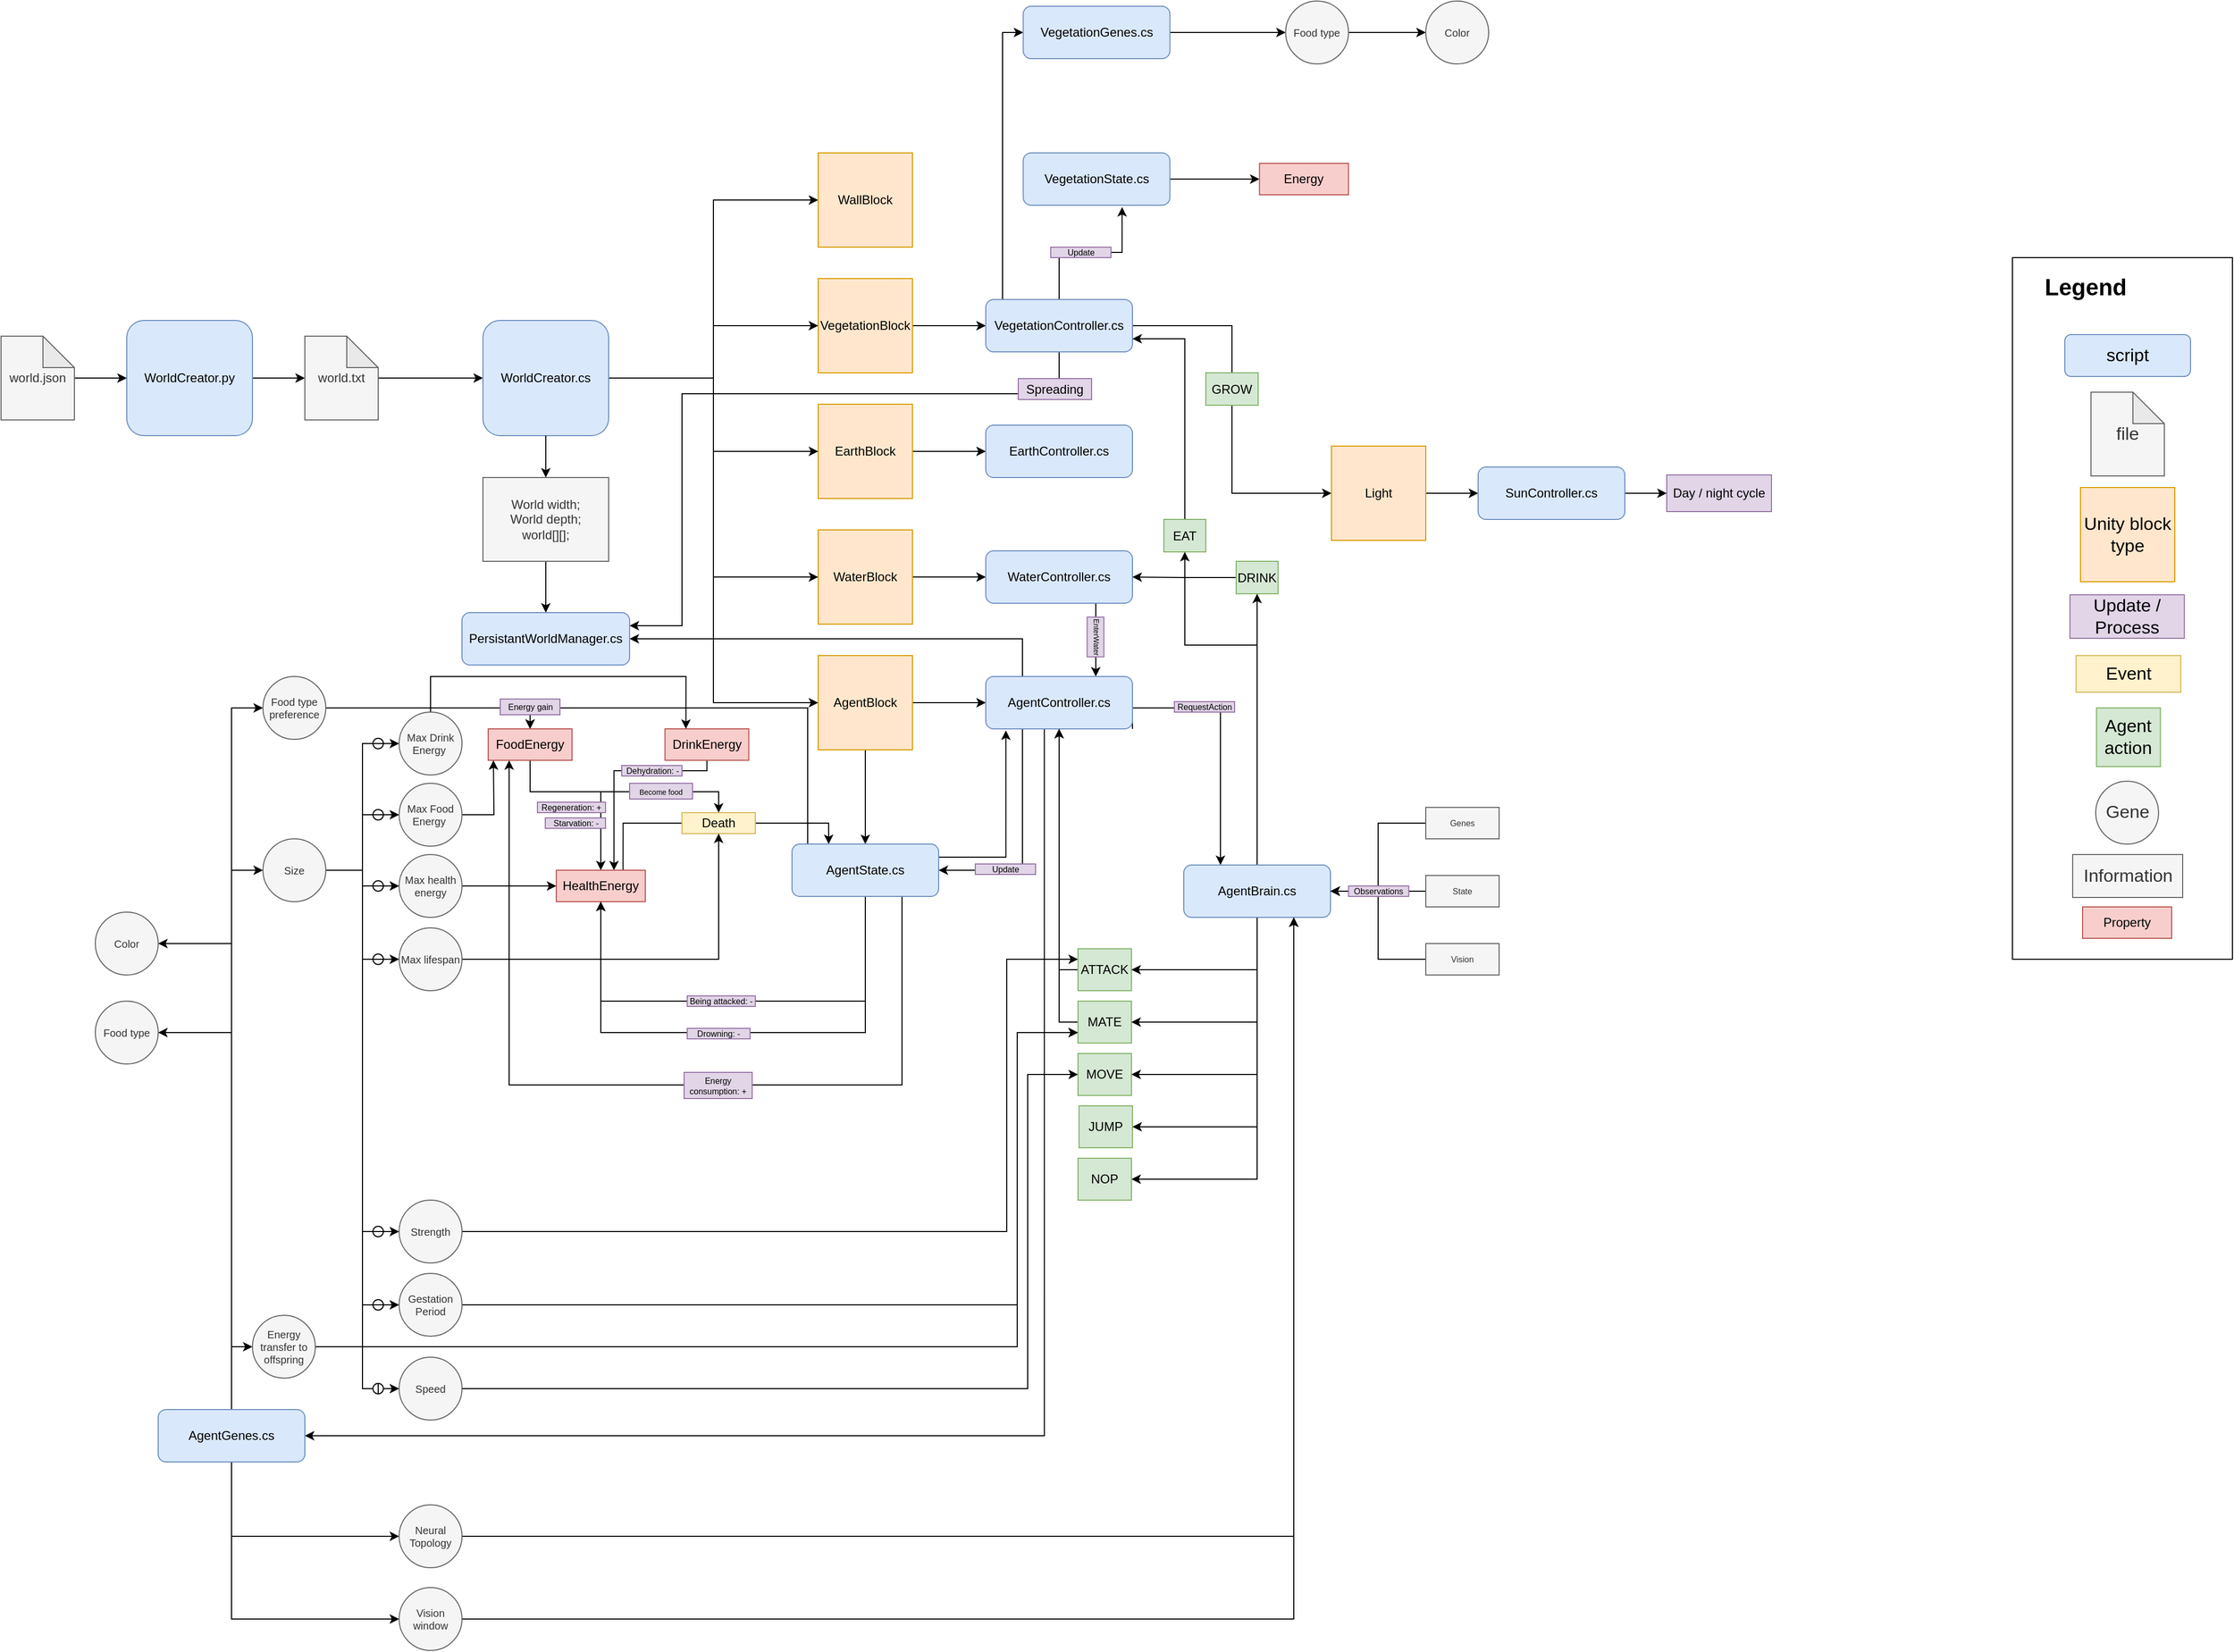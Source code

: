 <mxfile version="13.7.9" type="device"><diagram id="pPe985XOh3Jthb0s1UOF" name="Page-1"><mxGraphModel dx="646" dy="1661" grid="1" gridSize="10" guides="1" tooltips="1" connect="1" arrows="1" fold="1" page="1" pageScale="1" pageWidth="1169" pageHeight="827" math="0" shadow="0"><root><mxCell id="0"/><mxCell id="1" parent="0"/><mxCell id="5ynuOIVlwt-eyjZqzghh-231" style="edgeStyle=orthogonalEdgeStyle;rounded=0;orthogonalLoop=1;jettySize=auto;html=1;entryX=0.5;entryY=0;entryDx=0;entryDy=0;fontSize=5;" edge="1" parent="1" source="5ynuOIVlwt-eyjZqzghh-227" target="5ynuOIVlwt-eyjZqzghh-98"><mxGeometry relative="1" as="geometry"><Array as="points"><mxPoint x="545" y="560"/><mxPoint x="725" y="560"/></Array></mxGeometry></mxCell><mxCell id="5ynuOIVlwt-eyjZqzghh-230" style="edgeStyle=orthogonalEdgeStyle;rounded=0;orthogonalLoop=1;jettySize=auto;html=1;entryX=0.5;entryY=0;entryDx=0;entryDy=0;fontSize=5;" edge="1" parent="1" source="5ynuOIVlwt-eyjZqzghh-227" target="5ynuOIVlwt-eyjZqzghh-80"><mxGeometry relative="1" as="geometry"><Array as="points"><mxPoint x="545" y="560"/><mxPoint x="613" y="560"/></Array></mxGeometry></mxCell><mxCell id="5ynuOIVlwt-eyjZqzghh-221" style="edgeStyle=orthogonalEdgeStyle;rounded=0;orthogonalLoop=1;jettySize=auto;html=1;entryX=1;entryY=0.5;entryDx=0;entryDy=0;fontSize=5;" edge="1" parent="1" source="5ynuOIVlwt-eyjZqzghh-220" target="5ynuOIVlwt-eyjZqzghh-123"><mxGeometry relative="1" as="geometry"/></mxCell><mxCell id="5ynuOIVlwt-eyjZqzghh-30" style="edgeStyle=orthogonalEdgeStyle;rounded=0;orthogonalLoop=1;jettySize=auto;html=1;entryX=0;entryY=0.5;entryDx=0;entryDy=0;" edge="1" parent="1" source="5ynuOIVlwt-eyjZqzghh-1" target="5ynuOIVlwt-eyjZqzghh-13"><mxGeometry relative="1" as="geometry"/></mxCell><mxCell id="5ynuOIVlwt-eyjZqzghh-1" value="EarthBlock" style="rounded=0;whiteSpace=wrap;html=1;fillColor=#ffe6cc;strokeColor=#d79b00;" vertex="1" parent="1"><mxGeometry x="820" y="190" width="90" height="90" as="geometry"/></mxCell><mxCell id="5ynuOIVlwt-eyjZqzghh-31" style="edgeStyle=orthogonalEdgeStyle;rounded=0;orthogonalLoop=1;jettySize=auto;html=1;entryX=0;entryY=0.5;entryDx=0;entryDy=0;" edge="1" parent="1" source="5ynuOIVlwt-eyjZqzghh-2" target="5ynuOIVlwt-eyjZqzghh-14"><mxGeometry relative="1" as="geometry"/></mxCell><mxCell id="5ynuOIVlwt-eyjZqzghh-2" value="WaterBlock" style="rounded=0;whiteSpace=wrap;html=1;fillColor=#ffe6cc;strokeColor=#d79b00;" vertex="1" parent="1"><mxGeometry x="820" y="310" width="90" height="90" as="geometry"/></mxCell><mxCell id="5ynuOIVlwt-eyjZqzghh-29" style="edgeStyle=orthogonalEdgeStyle;rounded=0;orthogonalLoop=1;jettySize=auto;html=1;entryX=0;entryY=0.5;entryDx=0;entryDy=0;" edge="1" parent="1" source="5ynuOIVlwt-eyjZqzghh-3" target="5ynuOIVlwt-eyjZqzghh-12"><mxGeometry relative="1" as="geometry"/></mxCell><mxCell id="5ynuOIVlwt-eyjZqzghh-3" value="VegetationBlock" style="rounded=0;whiteSpace=wrap;html=1;fillColor=#ffe6cc;strokeColor=#d79b00;" vertex="1" parent="1"><mxGeometry x="820" y="70" width="90" height="90" as="geometry"/></mxCell><mxCell id="5ynuOIVlwt-eyjZqzghh-27" style="edgeStyle=orthogonalEdgeStyle;rounded=0;orthogonalLoop=1;jettySize=auto;html=1;entryX=0;entryY=0.5;entryDx=0;entryDy=0;entryPerimeter=0;" edge="1" parent="1" source="5ynuOIVlwt-eyjZqzghh-4" target="5ynuOIVlwt-eyjZqzghh-8"><mxGeometry relative="1" as="geometry"/></mxCell><mxCell id="5ynuOIVlwt-eyjZqzghh-4" value="WorldCreator.py" style="rounded=1;whiteSpace=wrap;html=1;fillColor=#dae8fc;strokeColor=#6c8ebf;" vertex="1" parent="1"><mxGeometry x="160" y="110" width="120" height="110" as="geometry"/></mxCell><mxCell id="5ynuOIVlwt-eyjZqzghh-26" style="edgeStyle=orthogonalEdgeStyle;rounded=0;orthogonalLoop=1;jettySize=auto;html=1;entryX=0;entryY=0.5;entryDx=0;entryDy=0;" edge="1" parent="1" source="5ynuOIVlwt-eyjZqzghh-7" target="5ynuOIVlwt-eyjZqzghh-4"><mxGeometry relative="1" as="geometry"/></mxCell><mxCell id="5ynuOIVlwt-eyjZqzghh-7" value="world.json" style="shape=note;whiteSpace=wrap;html=1;backgroundOutline=1;darkOpacity=0.05;fillColor=#f5f5f5;strokeColor=#666666;fontColor=#333333;" vertex="1" parent="1"><mxGeometry x="40" y="125" width="70" height="80" as="geometry"/></mxCell><mxCell id="5ynuOIVlwt-eyjZqzghh-28" style="edgeStyle=orthogonalEdgeStyle;rounded=0;orthogonalLoop=1;jettySize=auto;html=1;entryX=0;entryY=0.5;entryDx=0;entryDy=0;" edge="1" parent="1" source="5ynuOIVlwt-eyjZqzghh-8" target="5ynuOIVlwt-eyjZqzghh-9"><mxGeometry relative="1" as="geometry"/></mxCell><mxCell id="5ynuOIVlwt-eyjZqzghh-8" value="world.txt" style="shape=note;whiteSpace=wrap;html=1;backgroundOutline=1;darkOpacity=0.05;fillColor=#f5f5f5;strokeColor=#666666;fontColor=#333333;" vertex="1" parent="1"><mxGeometry x="330" y="125" width="70" height="80" as="geometry"/></mxCell><mxCell id="5ynuOIVlwt-eyjZqzghh-21" style="edgeStyle=orthogonalEdgeStyle;rounded=0;orthogonalLoop=1;jettySize=auto;html=1;entryX=0;entryY=0.5;entryDx=0;entryDy=0;" edge="1" parent="1" source="5ynuOIVlwt-eyjZqzghh-9" target="5ynuOIVlwt-eyjZqzghh-3"><mxGeometry relative="1" as="geometry"/></mxCell><mxCell id="5ynuOIVlwt-eyjZqzghh-22" style="edgeStyle=orthogonalEdgeStyle;rounded=0;orthogonalLoop=1;jettySize=auto;html=1;entryX=0;entryY=0.5;entryDx=0;entryDy=0;" edge="1" parent="1" source="5ynuOIVlwt-eyjZqzghh-9" target="5ynuOIVlwt-eyjZqzghh-1"><mxGeometry relative="1" as="geometry"/></mxCell><mxCell id="5ynuOIVlwt-eyjZqzghh-23" style="edgeStyle=orthogonalEdgeStyle;rounded=0;orthogonalLoop=1;jettySize=auto;html=1;entryX=0;entryY=0.5;entryDx=0;entryDy=0;" edge="1" parent="1" source="5ynuOIVlwt-eyjZqzghh-9" target="5ynuOIVlwt-eyjZqzghh-2"><mxGeometry relative="1" as="geometry"/></mxCell><mxCell id="5ynuOIVlwt-eyjZqzghh-24" style="edgeStyle=orthogonalEdgeStyle;rounded=0;orthogonalLoop=1;jettySize=auto;html=1;entryX=0;entryY=0.5;entryDx=0;entryDy=0;" edge="1" parent="1" source="5ynuOIVlwt-eyjZqzghh-9" target="5ynuOIVlwt-eyjZqzghh-11"><mxGeometry relative="1" as="geometry"/></mxCell><mxCell id="5ynuOIVlwt-eyjZqzghh-36" style="edgeStyle=orthogonalEdgeStyle;rounded=0;orthogonalLoop=1;jettySize=auto;html=1;exitX=0.5;exitY=1;exitDx=0;exitDy=0;entryX=0.5;entryY=0;entryDx=0;entryDy=0;" edge="1" parent="1" source="5ynuOIVlwt-eyjZqzghh-34" target="5ynuOIVlwt-eyjZqzghh-20"><mxGeometry relative="1" as="geometry"/></mxCell><mxCell id="5ynuOIVlwt-eyjZqzghh-76" style="edgeStyle=orthogonalEdgeStyle;rounded=0;orthogonalLoop=1;jettySize=auto;html=1;entryX=0;entryY=0.5;entryDx=0;entryDy=0;" edge="1" parent="1" source="5ynuOIVlwt-eyjZqzghh-9" target="5ynuOIVlwt-eyjZqzghh-75"><mxGeometry relative="1" as="geometry"/></mxCell><mxCell id="5ynuOIVlwt-eyjZqzghh-9" value="WorldCreator.cs" style="rounded=1;whiteSpace=wrap;html=1;fillColor=#dae8fc;strokeColor=#6c8ebf;" vertex="1" parent="1"><mxGeometry x="500" y="110" width="120" height="110" as="geometry"/></mxCell><mxCell id="5ynuOIVlwt-eyjZqzghh-32" style="edgeStyle=orthogonalEdgeStyle;rounded=0;orthogonalLoop=1;jettySize=auto;html=1;entryX=0;entryY=0.5;entryDx=0;entryDy=0;" edge="1" parent="1" source="5ynuOIVlwt-eyjZqzghh-11" target="5ynuOIVlwt-eyjZqzghh-15"><mxGeometry relative="1" as="geometry"/></mxCell><mxCell id="5ynuOIVlwt-eyjZqzghh-175" style="edgeStyle=orthogonalEdgeStyle;rounded=0;orthogonalLoop=1;jettySize=auto;html=1;entryX=0.5;entryY=0;entryDx=0;entryDy=0;fontSize=5;" edge="1" parent="1" source="5ynuOIVlwt-eyjZqzghh-11" target="5ynuOIVlwt-eyjZqzghh-174"><mxGeometry relative="1" as="geometry"/></mxCell><mxCell id="5ynuOIVlwt-eyjZqzghh-11" value="AgentBlock" style="rounded=0;whiteSpace=wrap;html=1;fillColor=#ffe6cc;strokeColor=#d79b00;" vertex="1" parent="1"><mxGeometry x="820" y="430" width="90" height="90" as="geometry"/></mxCell><mxCell id="5ynuOIVlwt-eyjZqzghh-38" style="edgeStyle=orthogonalEdgeStyle;rounded=0;orthogonalLoop=1;jettySize=auto;html=1;entryX=0;entryY=0.5;entryDx=0;entryDy=0;" edge="1" parent="1" source="5ynuOIVlwt-eyjZqzghh-12" target="5ynuOIVlwt-eyjZqzghh-17"><mxGeometry relative="1" as="geometry"/></mxCell><mxCell id="5ynuOIVlwt-eyjZqzghh-95" style="edgeStyle=orthogonalEdgeStyle;rounded=0;orthogonalLoop=1;jettySize=auto;html=1;entryX=1;entryY=0.25;entryDx=0;entryDy=0;" edge="1" parent="1" source="5ynuOIVlwt-eyjZqzghh-12" target="5ynuOIVlwt-eyjZqzghh-20"><mxGeometry relative="1" as="geometry"><Array as="points"><mxPoint x="1050" y="180"/><mxPoint x="690" y="180"/><mxPoint x="690" y="402"/></Array></mxGeometry></mxCell><mxCell id="5ynuOIVlwt-eyjZqzghh-201" style="edgeStyle=orthogonalEdgeStyle;rounded=0;orthogonalLoop=1;jettySize=auto;html=1;entryX=0.674;entryY=1.035;entryDx=0;entryDy=0;entryPerimeter=0;fontSize=5;" edge="1" parent="1" source="5ynuOIVlwt-eyjZqzghh-12" target="5ynuOIVlwt-eyjZqzghh-193"><mxGeometry relative="1" as="geometry"/></mxCell><mxCell id="5ynuOIVlwt-eyjZqzghh-337" style="edgeStyle=orthogonalEdgeStyle;rounded=0;orthogonalLoop=1;jettySize=auto;html=1;exitX=0.25;exitY=0;exitDx=0;exitDy=0;entryX=0;entryY=0.5;entryDx=0;entryDy=0;fontSize=17;" edge="1" parent="1" source="5ynuOIVlwt-eyjZqzghh-12" target="5ynuOIVlwt-eyjZqzghh-202"><mxGeometry relative="1" as="geometry"><Array as="points"><mxPoint x="996" y="90"/><mxPoint x="996" y="-165"/></Array></mxGeometry></mxCell><mxCell id="5ynuOIVlwt-eyjZqzghh-12" value="VegetationController.cs&lt;br&gt;" style="rounded=1;whiteSpace=wrap;html=1;fillColor=#dae8fc;strokeColor=#6c8ebf;" vertex="1" parent="1"><mxGeometry x="980" y="90" width="140" height="50" as="geometry"/></mxCell><mxCell id="5ynuOIVlwt-eyjZqzghh-13" value="EarthController.cs" style="rounded=1;whiteSpace=wrap;html=1;fillColor=#dae8fc;strokeColor=#6c8ebf;" vertex="1" parent="1"><mxGeometry x="980" y="210" width="140" height="50" as="geometry"/></mxCell><mxCell id="5ynuOIVlwt-eyjZqzghh-146" style="edgeStyle=orthogonalEdgeStyle;rounded=0;orthogonalLoop=1;jettySize=auto;html=1;exitX=0.75;exitY=1;exitDx=0;exitDy=0;entryX=0.75;entryY=0;entryDx=0;entryDy=0;fontSize=8;" edge="1" parent="1" source="5ynuOIVlwt-eyjZqzghh-14" target="5ynuOIVlwt-eyjZqzghh-15"><mxGeometry relative="1" as="geometry"/></mxCell><mxCell id="5ynuOIVlwt-eyjZqzghh-14" value="WaterController.cs" style="rounded=1;whiteSpace=wrap;html=1;fillColor=#dae8fc;strokeColor=#6c8ebf;" vertex="1" parent="1"><mxGeometry x="980" y="330" width="140" height="50" as="geometry"/></mxCell><mxCell id="5ynuOIVlwt-eyjZqzghh-94" style="edgeStyle=orthogonalEdgeStyle;rounded=0;orthogonalLoop=1;jettySize=auto;html=1;exitX=0.25;exitY=0;exitDx=0;exitDy=0;entryX=1;entryY=0.5;entryDx=0;entryDy=0;" edge="1" parent="1" source="5ynuOIVlwt-eyjZqzghh-15" target="5ynuOIVlwt-eyjZqzghh-20"><mxGeometry relative="1" as="geometry"/></mxCell><mxCell id="5ynuOIVlwt-eyjZqzghh-124" style="edgeStyle=orthogonalEdgeStyle;rounded=0;orthogonalLoop=1;jettySize=auto;html=1;exitX=1;exitY=1;exitDx=0;exitDy=0;entryX=0.25;entryY=0;entryDx=0;entryDy=0;fontSize=8;" edge="1" parent="1" source="5ynuOIVlwt-eyjZqzghh-15" target="5ynuOIVlwt-eyjZqzghh-123"><mxGeometry relative="1" as="geometry"><Array as="points"><mxPoint x="1204" y="480"/></Array></mxGeometry></mxCell><mxCell id="5ynuOIVlwt-eyjZqzghh-176" style="edgeStyle=orthogonalEdgeStyle;rounded=0;orthogonalLoop=1;jettySize=auto;html=1;exitX=0.25;exitY=1;exitDx=0;exitDy=0;entryX=1;entryY=0.5;entryDx=0;entryDy=0;fontSize=5;" edge="1" parent="1" source="5ynuOIVlwt-eyjZqzghh-15" target="5ynuOIVlwt-eyjZqzghh-174"><mxGeometry relative="1" as="geometry"/></mxCell><mxCell id="5ynuOIVlwt-eyjZqzghh-199" style="edgeStyle=orthogonalEdgeStyle;rounded=0;orthogonalLoop=1;jettySize=auto;html=1;exitX=0.399;exitY=0.996;exitDx=0;exitDy=0;entryX=1;entryY=0.5;entryDx=0;entryDy=0;fontSize=5;exitPerimeter=0;" edge="1" parent="1" source="5ynuOIVlwt-eyjZqzghh-15" target="5ynuOIVlwt-eyjZqzghh-198"><mxGeometry relative="1" as="geometry"/></mxCell><mxCell id="5ynuOIVlwt-eyjZqzghh-15" value="AgentController.cs" style="rounded=1;whiteSpace=wrap;html=1;fillColor=#dae8fc;strokeColor=#6c8ebf;" vertex="1" parent="1"><mxGeometry x="980" y="450" width="140" height="50" as="geometry"/></mxCell><mxCell id="5ynuOIVlwt-eyjZqzghh-33" style="edgeStyle=orthogonalEdgeStyle;rounded=0;orthogonalLoop=1;jettySize=auto;html=1;entryX=0;entryY=0.5;entryDx=0;entryDy=0;" edge="1" parent="1" source="5ynuOIVlwt-eyjZqzghh-17" target="5ynuOIVlwt-eyjZqzghh-18"><mxGeometry relative="1" as="geometry"/></mxCell><mxCell id="5ynuOIVlwt-eyjZqzghh-17" value="Light" style="rounded=0;whiteSpace=wrap;html=1;fillColor=#ffe6cc;strokeColor=#d79b00;" vertex="1" parent="1"><mxGeometry x="1310" y="230" width="90" height="90" as="geometry"/></mxCell><mxCell id="5ynuOIVlwt-eyjZqzghh-138" style="edgeStyle=orthogonalEdgeStyle;rounded=0;orthogonalLoop=1;jettySize=auto;html=1;entryX=0;entryY=0.5;entryDx=0;entryDy=0;fontSize=8;" edge="1" parent="1" source="5ynuOIVlwt-eyjZqzghh-18" target="5ynuOIVlwt-eyjZqzghh-137"><mxGeometry relative="1" as="geometry"/></mxCell><mxCell id="5ynuOIVlwt-eyjZqzghh-18" value="SunController.cs" style="rounded=1;whiteSpace=wrap;html=1;fillColor=#dae8fc;strokeColor=#6c8ebf;" vertex="1" parent="1"><mxGeometry x="1450" y="250" width="140" height="50" as="geometry"/></mxCell><mxCell id="5ynuOIVlwt-eyjZqzghh-20" value="PersistantWorldManager.cs" style="rounded=1;whiteSpace=wrap;html=1;fillColor=#dae8fc;strokeColor=#6c8ebf;" vertex="1" parent="1"><mxGeometry x="480" y="389" width="160" height="50" as="geometry"/></mxCell><mxCell id="5ynuOIVlwt-eyjZqzghh-34" value="World width;&lt;br&gt;World depth;&lt;br&gt;world[][];&lt;br&gt;" style="rounded=0;whiteSpace=wrap;html=1;fillColor=#f5f5f5;strokeColor=#666666;fontColor=#333333;" vertex="1" parent="1"><mxGeometry x="500" y="260" width="120" height="80" as="geometry"/></mxCell><mxCell id="5ynuOIVlwt-eyjZqzghh-37" style="edgeStyle=orthogonalEdgeStyle;rounded=0;orthogonalLoop=1;jettySize=auto;html=1;exitX=0.5;exitY=1;exitDx=0;exitDy=0;entryX=0.5;entryY=0;entryDx=0;entryDy=0;" edge="1" parent="1" source="5ynuOIVlwt-eyjZqzghh-9" target="5ynuOIVlwt-eyjZqzghh-34"><mxGeometry relative="1" as="geometry"><mxPoint x="560" y="220" as="sourcePoint"/><mxPoint x="560" y="389" as="targetPoint"/></mxGeometry></mxCell><mxCell id="5ynuOIVlwt-eyjZqzghh-54" style="edgeStyle=orthogonalEdgeStyle;rounded=0;orthogonalLoop=1;jettySize=auto;html=1;entryX=1;entryY=0.75;entryDx=0;entryDy=0;" edge="1" parent="1" source="5ynuOIVlwt-eyjZqzghh-45" target="5ynuOIVlwt-eyjZqzghh-12"><mxGeometry relative="1" as="geometry"><Array as="points"><mxPoint x="1170" y="128"/></Array></mxGeometry></mxCell><mxCell id="5ynuOIVlwt-eyjZqzghh-45" value="EAT" style="rounded=0;whiteSpace=wrap;html=1;fillColor=#d5e8d4;strokeColor=#82b366;" vertex="1" parent="1"><mxGeometry x="1150" y="300" width="40" height="31" as="geometry"/></mxCell><mxCell id="5ynuOIVlwt-eyjZqzghh-163" style="edgeStyle=orthogonalEdgeStyle;rounded=0;orthogonalLoop=1;jettySize=auto;html=1;entryX=1;entryY=0.5;entryDx=0;entryDy=0;fontSize=5;" edge="1" parent="1" source="5ynuOIVlwt-eyjZqzghh-48" target="5ynuOIVlwt-eyjZqzghh-14"><mxGeometry relative="1" as="geometry"/></mxCell><mxCell id="5ynuOIVlwt-eyjZqzghh-48" value="DRINK" style="rounded=0;whiteSpace=wrap;html=1;fillColor=#d5e8d4;strokeColor=#82b366;" vertex="1" parent="1"><mxGeometry x="1219" y="340" width="40" height="31" as="geometry"/></mxCell><mxCell id="5ynuOIVlwt-eyjZqzghh-171" style="edgeStyle=orthogonalEdgeStyle;rounded=0;orthogonalLoop=1;jettySize=auto;html=1;entryX=0.5;entryY=1;entryDx=0;entryDy=0;fontSize=5;" edge="1" parent="1" source="5ynuOIVlwt-eyjZqzghh-56" target="5ynuOIVlwt-eyjZqzghh-15"><mxGeometry relative="1" as="geometry"><Array as="points"><mxPoint x="1050" y="730"/></Array></mxGeometry></mxCell><mxCell id="5ynuOIVlwt-eyjZqzghh-56" value="ATTACK" style="rounded=0;whiteSpace=wrap;html=1;fillColor=#d5e8d4;strokeColor=#82b366;" vertex="1" parent="1"><mxGeometry x="1068" y="710" width="51" height="40" as="geometry"/></mxCell><mxCell id="5ynuOIVlwt-eyjZqzghh-60" value="GROW" style="rounded=0;whiteSpace=wrap;html=1;fillColor=#d5e8d4;strokeColor=#82b366;" vertex="1" parent="1"><mxGeometry x="1190" y="160" width="50" height="31" as="geometry"/></mxCell><mxCell id="5ynuOIVlwt-eyjZqzghh-172" style="edgeStyle=orthogonalEdgeStyle;rounded=0;orthogonalLoop=1;jettySize=auto;html=1;entryX=0.5;entryY=1;entryDx=0;entryDy=0;fontSize=5;" edge="1" parent="1" source="5ynuOIVlwt-eyjZqzghh-64" target="5ynuOIVlwt-eyjZqzghh-15"><mxGeometry relative="1" as="geometry"><Array as="points"><mxPoint x="1050" y="780"/></Array></mxGeometry></mxCell><mxCell id="5ynuOIVlwt-eyjZqzghh-64" value="MATE" style="rounded=0;whiteSpace=wrap;html=1;fillColor=#d5e8d4;strokeColor=#82b366;" vertex="1" parent="1"><mxGeometry x="1068" y="760" width="51" height="40" as="geometry"/></mxCell><mxCell id="5ynuOIVlwt-eyjZqzghh-71" value="MOVE" style="rounded=0;whiteSpace=wrap;html=1;fillColor=#d5e8d4;strokeColor=#82b366;" vertex="1" parent="1"><mxGeometry x="1068" y="810" width="51" height="40" as="geometry"/></mxCell><mxCell id="5ynuOIVlwt-eyjZqzghh-72" value="JUMP" style="rounded=0;whiteSpace=wrap;html=1;fillColor=#d5e8d4;strokeColor=#82b366;" vertex="1" parent="1"><mxGeometry x="1069" y="860" width="51" height="40" as="geometry"/></mxCell><mxCell id="5ynuOIVlwt-eyjZqzghh-75" value="WallBlock" style="rounded=0;whiteSpace=wrap;html=1;fillColor=#ffe6cc;strokeColor=#d79b00;" vertex="1" parent="1"><mxGeometry x="820" y="-50" width="90" height="90" as="geometry"/></mxCell><mxCell id="5ynuOIVlwt-eyjZqzghh-96" value="Spreading" style="rounded=0;whiteSpace=wrap;html=1;fillColor=#e1d5e7;strokeColor=#9673a6;" vertex="1" parent="1"><mxGeometry x="1011" y="165.5" width="70" height="20" as="geometry"/></mxCell><mxCell id="5ynuOIVlwt-eyjZqzghh-228" style="edgeStyle=orthogonalEdgeStyle;rounded=0;orthogonalLoop=1;jettySize=auto;html=1;entryX=0.648;entryY=0.002;entryDx=0;entryDy=0;entryPerimeter=0;fontSize=5;" edge="1" parent="1" source="5ynuOIVlwt-eyjZqzghh-109" target="5ynuOIVlwt-eyjZqzghh-80"><mxGeometry relative="1" as="geometry"><Array as="points"><mxPoint x="714" y="540"/><mxPoint x="625" y="540"/></Array></mxGeometry></mxCell><mxCell id="5ynuOIVlwt-eyjZqzghh-109" value="DrinkEnergy" style="rounded=0;whiteSpace=wrap;html=1;fillColor=#f8cecc;strokeColor=#b85450;" vertex="1" parent="1"><mxGeometry x="673.75" y="500" width="80" height="30" as="geometry"/></mxCell><mxCell id="5ynuOIVlwt-eyjZqzghh-111" value="Dehydration: -" style="rounded=0;whiteSpace=wrap;html=1;fillColor=#e1d5e7;strokeColor=#9673a6;fontSize=8;" vertex="1" parent="1"><mxGeometry x="632.5" y="535" width="57.5" height="10" as="geometry"/></mxCell><mxCell id="5ynuOIVlwt-eyjZqzghh-129" style="edgeStyle=orthogonalEdgeStyle;rounded=0;orthogonalLoop=1;jettySize=auto;html=1;entryX=1;entryY=0.5;entryDx=0;entryDy=0;fontSize=8;" edge="1" parent="1" source="5ynuOIVlwt-eyjZqzghh-123" target="5ynuOIVlwt-eyjZqzghh-72"><mxGeometry relative="1" as="geometry"><Array as="points"><mxPoint x="1239" y="880"/></Array></mxGeometry></mxCell><mxCell id="5ynuOIVlwt-eyjZqzghh-130" style="edgeStyle=orthogonalEdgeStyle;rounded=0;orthogonalLoop=1;jettySize=auto;html=1;entryX=0.5;entryY=1;entryDx=0;entryDy=0;fontSize=8;" edge="1" parent="1" source="5ynuOIVlwt-eyjZqzghh-123" target="5ynuOIVlwt-eyjZqzghh-45"><mxGeometry relative="1" as="geometry"><Array as="points"><mxPoint x="1239" y="420"/><mxPoint x="1170" y="420"/></Array></mxGeometry></mxCell><mxCell id="5ynuOIVlwt-eyjZqzghh-162" style="edgeStyle=orthogonalEdgeStyle;rounded=0;orthogonalLoop=1;jettySize=auto;html=1;entryX=0.5;entryY=1;entryDx=0;entryDy=0;fontSize=5;" edge="1" parent="1" source="5ynuOIVlwt-eyjZqzghh-123" target="5ynuOIVlwt-eyjZqzghh-48"><mxGeometry relative="1" as="geometry"/></mxCell><mxCell id="5ynuOIVlwt-eyjZqzghh-164" style="edgeStyle=orthogonalEdgeStyle;rounded=0;orthogonalLoop=1;jettySize=auto;html=1;entryX=1;entryY=0.5;entryDx=0;entryDy=0;fontSize=5;exitX=0.5;exitY=1;exitDx=0;exitDy=0;" edge="1" parent="1" source="5ynuOIVlwt-eyjZqzghh-123" target="5ynuOIVlwt-eyjZqzghh-56"><mxGeometry relative="1" as="geometry"><Array as="points"><mxPoint x="1239" y="730"/></Array></mxGeometry></mxCell><mxCell id="5ynuOIVlwt-eyjZqzghh-165" style="edgeStyle=orthogonalEdgeStyle;rounded=0;orthogonalLoop=1;jettySize=auto;html=1;entryX=1;entryY=0.5;entryDx=0;entryDy=0;fontSize=5;exitX=0.5;exitY=1;exitDx=0;exitDy=0;" edge="1" parent="1" source="5ynuOIVlwt-eyjZqzghh-123" target="5ynuOIVlwt-eyjZqzghh-64"><mxGeometry relative="1" as="geometry"/></mxCell><mxCell id="5ynuOIVlwt-eyjZqzghh-166" style="edgeStyle=orthogonalEdgeStyle;rounded=0;orthogonalLoop=1;jettySize=auto;html=1;entryX=1;entryY=0.5;entryDx=0;entryDy=0;fontSize=5;exitX=0.5;exitY=1;exitDx=0;exitDy=0;" edge="1" parent="1" source="5ynuOIVlwt-eyjZqzghh-123" target="5ynuOIVlwt-eyjZqzghh-71"><mxGeometry relative="1" as="geometry"/></mxCell><mxCell id="5ynuOIVlwt-eyjZqzghh-289" value="" style="edgeStyle=orthogonalEdgeStyle;rounded=0;orthogonalLoop=1;jettySize=auto;html=1;exitX=0.5;exitY=1;exitDx=0;exitDy=0;entryX=1;entryY=0.5;entryDx=0;entryDy=0;fontSize=5;" edge="1" parent="1" source="5ynuOIVlwt-eyjZqzghh-123" target="5ynuOIVlwt-eyjZqzghh-288"><mxGeometry relative="1" as="geometry"/></mxCell><mxCell id="5ynuOIVlwt-eyjZqzghh-123" value="AgentBrain.cs" style="rounded=1;whiteSpace=wrap;html=1;fillColor=#dae8fc;strokeColor=#6c8ebf;" vertex="1" parent="1"><mxGeometry x="1169" y="630" width="140" height="50" as="geometry"/></mxCell><mxCell id="5ynuOIVlwt-eyjZqzghh-132" value="RequestAction" style="rounded=0;whiteSpace=wrap;html=1;fillColor=#e1d5e7;strokeColor=#9673a6;fontSize=8;" vertex="1" parent="1"><mxGeometry x="1160" y="474" width="57.5" height="10" as="geometry"/></mxCell><mxCell id="5ynuOIVlwt-eyjZqzghh-137" value="&lt;font style=&quot;font-size: 12px&quot;&gt;Day / night cycle&lt;/font&gt;" style="rounded=0;whiteSpace=wrap;html=1;fillColor=#e1d5e7;strokeColor=#9673a6;fontSize=8;" vertex="1" parent="1"><mxGeometry x="1630" y="257.5" width="100" height="35" as="geometry"/></mxCell><mxCell id="5ynuOIVlwt-eyjZqzghh-147" value="&lt;font style=&quot;font-size: 7px&quot;&gt;EnterWater&lt;/font&gt;" style="rounded=0;whiteSpace=wrap;html=1;fillColor=#e1d5e7;strokeColor=#9673a6;fontSize=5;rotation=90;verticalAlign=middle;" vertex="1" parent="1"><mxGeometry x="1065.75" y="404.25" width="38" height="16" as="geometry"/></mxCell><mxCell id="5ynuOIVlwt-eyjZqzghh-113" value="Starvation: -" style="rounded=0;whiteSpace=wrap;html=1;fillColor=#e1d5e7;strokeColor=#9673a6;fontSize=8;" vertex="1" parent="1"><mxGeometry x="559.5" y="585" width="57.5" height="10" as="geometry"/></mxCell><mxCell id="5ynuOIVlwt-eyjZqzghh-181" style="edgeStyle=orthogonalEdgeStyle;rounded=0;orthogonalLoop=1;jettySize=auto;html=1;exitX=0.75;exitY=0;exitDx=0;exitDy=0;entryX=0.25;entryY=0;entryDx=0;entryDy=0;fontSize=5;" edge="1" parent="1" source="5ynuOIVlwt-eyjZqzghh-80" target="5ynuOIVlwt-eyjZqzghh-174"><mxGeometry relative="1" as="geometry"/></mxCell><mxCell id="5ynuOIVlwt-eyjZqzghh-80" value="HealthEnergy" style="rounded=0;whiteSpace=wrap;html=1;fillColor=#f8cecc;strokeColor=#b85450;" vertex="1" parent="1"><mxGeometry x="570" y="635" width="85" height="30" as="geometry"/></mxCell><mxCell id="5ynuOIVlwt-eyjZqzghh-182" style="edgeStyle=orthogonalEdgeStyle;rounded=0;orthogonalLoop=1;jettySize=auto;html=1;exitX=1;exitY=0.25;exitDx=0;exitDy=0;entryX=0.137;entryY=1.03;entryDx=0;entryDy=0;entryPerimeter=0;fontSize=5;" edge="1" parent="1" source="5ynuOIVlwt-eyjZqzghh-174" target="5ynuOIVlwt-eyjZqzghh-15"><mxGeometry relative="1" as="geometry"/></mxCell><mxCell id="5ynuOIVlwt-eyjZqzghh-234" style="edgeStyle=orthogonalEdgeStyle;rounded=0;orthogonalLoop=1;jettySize=auto;html=1;entryX=0.5;entryY=0;entryDx=0;entryDy=0;fontSize=5;" edge="1" parent="1" source="5ynuOIVlwt-eyjZqzghh-174" target="5ynuOIVlwt-eyjZqzghh-227"><mxGeometry relative="1" as="geometry"><Array as="points"><mxPoint x="810" y="480"/><mxPoint x="545" y="480"/></Array></mxGeometry></mxCell><mxCell id="5ynuOIVlwt-eyjZqzghh-270" style="edgeStyle=orthogonalEdgeStyle;rounded=0;orthogonalLoop=1;jettySize=auto;html=1;entryX=0.5;entryY=1;entryDx=0;entryDy=0;fontSize=5;" edge="1" parent="1" source="5ynuOIVlwt-eyjZqzghh-174" target="5ynuOIVlwt-eyjZqzghh-80"><mxGeometry relative="1" as="geometry"><Array as="points"><mxPoint x="865" y="760"/><mxPoint x="613" y="760"/></Array></mxGeometry></mxCell><mxCell id="5ynuOIVlwt-eyjZqzghh-274" style="edgeStyle=orthogonalEdgeStyle;rounded=0;orthogonalLoop=1;jettySize=auto;html=1;entryX=0.5;entryY=1;entryDx=0;entryDy=0;fontSize=5;" edge="1" parent="1" source="5ynuOIVlwt-eyjZqzghh-174" target="5ynuOIVlwt-eyjZqzghh-80"><mxGeometry relative="1" as="geometry"><Array as="points"><mxPoint x="865" y="790"/><mxPoint x="613" y="790"/></Array></mxGeometry></mxCell><mxCell id="5ynuOIVlwt-eyjZqzghh-279" style="edgeStyle=orthogonalEdgeStyle;rounded=0;orthogonalLoop=1;jettySize=auto;html=1;exitX=0.75;exitY=1;exitDx=0;exitDy=0;entryX=0.25;entryY=1;entryDx=0;entryDy=0;fontSize=5;" edge="1" parent="1" source="5ynuOIVlwt-eyjZqzghh-174" target="5ynuOIVlwt-eyjZqzghh-227"><mxGeometry relative="1" as="geometry"><Array as="points"><mxPoint x="900" y="840"/><mxPoint x="525" y="840"/></Array></mxGeometry></mxCell><mxCell id="5ynuOIVlwt-eyjZqzghh-174" value="AgentState.cs" style="rounded=1;whiteSpace=wrap;html=1;fillColor=#dae8fc;strokeColor=#6c8ebf;" vertex="1" parent="1"><mxGeometry x="795" y="610" width="140" height="50" as="geometry"/></mxCell><mxCell id="5ynuOIVlwt-eyjZqzghh-177" value="Update" style="rounded=0;whiteSpace=wrap;html=1;fillColor=#e1d5e7;strokeColor=#9673a6;fontSize=8;rotation=0;" vertex="1" parent="1"><mxGeometry x="970" y="629" width="57.5" height="10" as="geometry"/></mxCell><mxCell id="5ynuOIVlwt-eyjZqzghh-98" value="Death" style="rounded=0;whiteSpace=wrap;html=1;fillColor=#fff2cc;strokeColor=#d6b656;" vertex="1" parent="1"><mxGeometry x="690" y="580" width="70" height="20" as="geometry"/></mxCell><mxCell id="5ynuOIVlwt-eyjZqzghh-187" style="edgeStyle=orthogonalEdgeStyle;rounded=0;orthogonalLoop=1;jettySize=auto;html=1;entryX=1;entryY=0.5;entryDx=0;entryDy=0;fontSize=5;" edge="1" parent="1" source="5ynuOIVlwt-eyjZqzghh-184" target="5ynuOIVlwt-eyjZqzghh-123"><mxGeometry relative="1" as="geometry"/></mxCell><mxCell id="5ynuOIVlwt-eyjZqzghh-184" value="Vision" style="rounded=0;whiteSpace=wrap;html=1;fontSize=8;fillColor=#f5f5f5;strokeColor=#666666;fontColor=#333333;" vertex="1" parent="1"><mxGeometry x="1400" y="705" width="70" height="30" as="geometry"/></mxCell><mxCell id="5ynuOIVlwt-eyjZqzghh-186" style="edgeStyle=orthogonalEdgeStyle;rounded=0;orthogonalLoop=1;jettySize=auto;html=1;entryX=1;entryY=0.5;entryDx=0;entryDy=0;fontSize=5;" edge="1" parent="1" source="5ynuOIVlwt-eyjZqzghh-185" target="5ynuOIVlwt-eyjZqzghh-123"><mxGeometry relative="1" as="geometry"/></mxCell><mxCell id="5ynuOIVlwt-eyjZqzghh-185" value="State" style="rounded=0;whiteSpace=wrap;html=1;fillColor=#f5f5f5;strokeColor=#666666;fontSize=8;fontColor=#333333;" vertex="1" parent="1"><mxGeometry x="1400" y="640" width="70" height="30" as="geometry"/></mxCell><mxCell id="5ynuOIVlwt-eyjZqzghh-188" value="Observations" style="rounded=0;whiteSpace=wrap;html=1;fillColor=#e1d5e7;strokeColor=#9673a6;fontSize=8;rotation=0;" vertex="1" parent="1"><mxGeometry x="1326.25" y="650" width="57.5" height="10" as="geometry"/></mxCell><mxCell id="5ynuOIVlwt-eyjZqzghh-190" value="Regeneration: +" style="rounded=0;whiteSpace=wrap;html=1;fillColor=#e1d5e7;strokeColor=#9673a6;fontSize=8;" vertex="1" parent="1"><mxGeometry x="552" y="570" width="65" height="10" as="geometry"/></mxCell><mxCell id="5ynuOIVlwt-eyjZqzghh-197" style="edgeStyle=orthogonalEdgeStyle;rounded=0;orthogonalLoop=1;jettySize=auto;html=1;entryX=0;entryY=0.5;entryDx=0;entryDy=0;fontSize=5;" edge="1" parent="1" source="5ynuOIVlwt-eyjZqzghh-193" target="5ynuOIVlwt-eyjZqzghh-196"><mxGeometry relative="1" as="geometry"/></mxCell><mxCell id="5ynuOIVlwt-eyjZqzghh-193" value="VegetationState.cs" style="rounded=1;whiteSpace=wrap;html=1;fillColor=#dae8fc;strokeColor=#6c8ebf;" vertex="1" parent="1"><mxGeometry x="1015.75" y="-50" width="140" height="50" as="geometry"/></mxCell><mxCell id="5ynuOIVlwt-eyjZqzghh-195" value="Update" style="rounded=0;whiteSpace=wrap;html=1;fillColor=#e1d5e7;strokeColor=#9673a6;fontSize=8;rotation=0;" vertex="1" parent="1"><mxGeometry x="1042" y="40" width="57.5" height="10" as="geometry"/></mxCell><mxCell id="5ynuOIVlwt-eyjZqzghh-196" value="Energy" style="rounded=0;whiteSpace=wrap;html=1;fillColor=#f8cecc;strokeColor=#b85450;" vertex="1" parent="1"><mxGeometry x="1241.25" y="-40" width="85" height="30" as="geometry"/></mxCell><mxCell id="5ynuOIVlwt-eyjZqzghh-215" style="edgeStyle=orthogonalEdgeStyle;rounded=0;orthogonalLoop=1;jettySize=auto;html=1;entryX=0;entryY=0.5;entryDx=0;entryDy=0;fontSize=5;" edge="1" parent="1" source="5ynuOIVlwt-eyjZqzghh-198" target="5ynuOIVlwt-eyjZqzghh-206"><mxGeometry relative="1" as="geometry"/></mxCell><mxCell id="5ynuOIVlwt-eyjZqzghh-216" style="edgeStyle=orthogonalEdgeStyle;rounded=0;orthogonalLoop=1;jettySize=auto;html=1;entryX=0;entryY=0.5;entryDx=0;entryDy=0;fontSize=5;" edge="1" parent="1" source="5ynuOIVlwt-eyjZqzghh-198" target="5ynuOIVlwt-eyjZqzghh-210"><mxGeometry relative="1" as="geometry"/></mxCell><mxCell id="5ynuOIVlwt-eyjZqzghh-217" style="edgeStyle=orthogonalEdgeStyle;rounded=0;orthogonalLoop=1;jettySize=auto;html=1;entryX=1;entryY=0.5;entryDx=0;entryDy=0;fontSize=5;" edge="1" parent="1" source="5ynuOIVlwt-eyjZqzghh-198" target="5ynuOIVlwt-eyjZqzghh-205"><mxGeometry relative="1" as="geometry"/></mxCell><mxCell id="5ynuOIVlwt-eyjZqzghh-250" style="edgeStyle=orthogonalEdgeStyle;rounded=0;orthogonalLoop=1;jettySize=auto;html=1;entryX=1;entryY=0.5;entryDx=0;entryDy=0;fontSize=5;" edge="1" parent="1" source="5ynuOIVlwt-eyjZqzghh-198" target="5ynuOIVlwt-eyjZqzghh-246"><mxGeometry relative="1" as="geometry"/></mxCell><mxCell id="5ynuOIVlwt-eyjZqzghh-264" style="edgeStyle=orthogonalEdgeStyle;rounded=0;orthogonalLoop=1;jettySize=auto;html=1;entryX=0;entryY=0.5;entryDx=0;entryDy=0;fontSize=5;exitX=0.5;exitY=1;exitDx=0;exitDy=0;" edge="1" parent="1" source="5ynuOIVlwt-eyjZqzghh-198" target="5ynuOIVlwt-eyjZqzghh-262"><mxGeometry relative="1" as="geometry"/></mxCell><mxCell id="5ynuOIVlwt-eyjZqzghh-265" style="edgeStyle=orthogonalEdgeStyle;rounded=0;orthogonalLoop=1;jettySize=auto;html=1;entryX=0;entryY=0.5;entryDx=0;entryDy=0;fontSize=5;exitX=0.5;exitY=1;exitDx=0;exitDy=0;" edge="1" parent="1" source="5ynuOIVlwt-eyjZqzghh-198" target="5ynuOIVlwt-eyjZqzghh-263"><mxGeometry relative="1" as="geometry"/></mxCell><mxCell id="5ynuOIVlwt-eyjZqzghh-286" style="edgeStyle=orthogonalEdgeStyle;rounded=0;orthogonalLoop=1;jettySize=auto;html=1;entryX=0;entryY=0.5;entryDx=0;entryDy=0;fontSize=5;" edge="1" parent="1" source="5ynuOIVlwt-eyjZqzghh-198" target="5ynuOIVlwt-eyjZqzghh-285"><mxGeometry relative="1" as="geometry"/></mxCell><mxCell id="5ynuOIVlwt-eyjZqzghh-198" value="AgentGenes.cs" style="rounded=1;whiteSpace=wrap;html=1;fillColor=#dae8fc;strokeColor=#6c8ebf;" vertex="1" parent="1"><mxGeometry x="190" y="1150" width="140" height="50" as="geometry"/></mxCell><mxCell id="5ynuOIVlwt-eyjZqzghh-225" style="edgeStyle=orthogonalEdgeStyle;rounded=0;orthogonalLoop=1;jettySize=auto;html=1;entryX=0;entryY=0.5;entryDx=0;entryDy=0;fontSize=5;" edge="1" parent="1" source="5ynuOIVlwt-eyjZqzghh-202" target="5ynuOIVlwt-eyjZqzghh-222"><mxGeometry relative="1" as="geometry"/></mxCell><mxCell id="5ynuOIVlwt-eyjZqzghh-202" value="VegetationGenes.cs" style="rounded=1;whiteSpace=wrap;html=1;fillColor=#dae8fc;strokeColor=#6c8ebf;" vertex="1" parent="1"><mxGeometry x="1015.75" y="-190" width="140" height="50" as="geometry"/></mxCell><mxCell id="5ynuOIVlwt-eyjZqzghh-205" value="&lt;font size=&quot;1&quot;&gt;Color&lt;/font&gt;" style="ellipse;whiteSpace=wrap;html=1;aspect=fixed;fontSize=5;fillColor=#f5f5f5;strokeColor=#666666;fontColor=#333333;" vertex="1" parent="1"><mxGeometry x="130" y="675" width="60" height="60" as="geometry"/></mxCell><mxCell id="5ynuOIVlwt-eyjZqzghh-240" style="edgeStyle=orthogonalEdgeStyle;rounded=0;orthogonalLoop=1;jettySize=auto;html=1;entryX=0;entryY=0.5;entryDx=0;entryDy=0;fontSize=5;" edge="1" parent="1" source="5ynuOIVlwt-eyjZqzghh-206" target="5ynuOIVlwt-eyjZqzghh-239"><mxGeometry relative="1" as="geometry"/></mxCell><mxCell id="5ynuOIVlwt-eyjZqzghh-248" style="edgeStyle=orthogonalEdgeStyle;rounded=0;orthogonalLoop=1;jettySize=auto;html=1;entryX=0;entryY=0.5;entryDx=0;entryDy=0;fontSize=5;" edge="1" parent="1" source="5ynuOIVlwt-eyjZqzghh-206" target="5ynuOIVlwt-eyjZqzghh-247"><mxGeometry relative="1" as="geometry"/></mxCell><mxCell id="5ynuOIVlwt-eyjZqzghh-249" style="edgeStyle=orthogonalEdgeStyle;rounded=0;orthogonalLoop=1;jettySize=auto;html=1;entryX=0;entryY=0.5;entryDx=0;entryDy=0;fontSize=5;" edge="1" parent="1" source="5ynuOIVlwt-eyjZqzghh-206" target="5ynuOIVlwt-eyjZqzghh-245"><mxGeometry relative="1" as="geometry"/></mxCell><mxCell id="5ynuOIVlwt-eyjZqzghh-254" style="edgeStyle=orthogonalEdgeStyle;rounded=0;orthogonalLoop=1;jettySize=auto;html=1;entryX=0;entryY=0.5;entryDx=0;entryDy=0;fontSize=5;" edge="1" parent="1" source="5ynuOIVlwt-eyjZqzghh-206" target="5ynuOIVlwt-eyjZqzghh-253"><mxGeometry relative="1" as="geometry"/></mxCell><mxCell id="5ynuOIVlwt-eyjZqzghh-283" style="edgeStyle=orthogonalEdgeStyle;rounded=0;orthogonalLoop=1;jettySize=auto;html=1;entryX=0;entryY=0.5;entryDx=0;entryDy=0;fontSize=5;" edge="1" parent="1" source="5ynuOIVlwt-eyjZqzghh-206" target="5ynuOIVlwt-eyjZqzghh-282"><mxGeometry relative="1" as="geometry"/></mxCell><mxCell id="5ynuOIVlwt-eyjZqzghh-333" style="edgeStyle=orthogonalEdgeStyle;rounded=0;orthogonalLoop=1;jettySize=auto;html=1;entryX=0;entryY=0.5;entryDx=0;entryDy=0;fontSize=17;" edge="1" parent="1" source="5ynuOIVlwt-eyjZqzghh-206" target="5ynuOIVlwt-eyjZqzghh-242"><mxGeometry relative="1" as="geometry"/></mxCell><mxCell id="5ynuOIVlwt-eyjZqzghh-334" style="edgeStyle=orthogonalEdgeStyle;rounded=0;orthogonalLoop=1;jettySize=auto;html=1;entryX=0;entryY=0.5;entryDx=0;entryDy=0;fontSize=17;" edge="1" parent="1" source="5ynuOIVlwt-eyjZqzghh-206" target="5ynuOIVlwt-eyjZqzghh-327"><mxGeometry relative="1" as="geometry"/></mxCell><mxCell id="5ynuOIVlwt-eyjZqzghh-206" value="&lt;font size=&quot;1&quot;&gt;Size&lt;/font&gt;" style="ellipse;whiteSpace=wrap;html=1;aspect=fixed;fontSize=5;fillColor=#f5f5f5;strokeColor=#666666;fontColor=#333333;" vertex="1" parent="1"><mxGeometry x="290" y="605" width="60" height="60" as="geometry"/></mxCell><mxCell id="5ynuOIVlwt-eyjZqzghh-236" style="edgeStyle=orthogonalEdgeStyle;rounded=0;orthogonalLoop=1;jettySize=auto;html=1;entryX=0.5;entryY=0;entryDx=0;entryDy=0;fontSize=5;" edge="1" parent="1" source="5ynuOIVlwt-eyjZqzghh-210" target="5ynuOIVlwt-eyjZqzghh-227"><mxGeometry relative="1" as="geometry"/></mxCell><mxCell id="5ynuOIVlwt-eyjZqzghh-210" value="&lt;font size=&quot;1&quot;&gt;Food type preference&lt;/font&gt;" style="ellipse;whiteSpace=wrap;html=1;aspect=fixed;fontSize=5;fillColor=#f5f5f5;strokeColor=#666666;fontColor=#333333;" vertex="1" parent="1"><mxGeometry x="290" y="450" width="60" height="60" as="geometry"/></mxCell><mxCell id="5ynuOIVlwt-eyjZqzghh-219" value="Energy gain" style="rounded=0;whiteSpace=wrap;html=1;fillColor=#e1d5e7;strokeColor=#9673a6;fontSize=8;" vertex="1" parent="1"><mxGeometry x="516.5" y="471.5" width="57" height="15" as="geometry"/></mxCell><mxCell id="5ynuOIVlwt-eyjZqzghh-220" value="Genes" style="rounded=0;whiteSpace=wrap;html=1;fillColor=#f5f5f5;strokeColor=#666666;fontSize=8;fontColor=#333333;" vertex="1" parent="1"><mxGeometry x="1400" y="575" width="70" height="30" as="geometry"/></mxCell><mxCell id="5ynuOIVlwt-eyjZqzghh-226" style="edgeStyle=orthogonalEdgeStyle;rounded=0;orthogonalLoop=1;jettySize=auto;html=1;entryX=0;entryY=0.5;entryDx=0;entryDy=0;fontSize=5;" edge="1" parent="1" source="5ynuOIVlwt-eyjZqzghh-222" target="5ynuOIVlwt-eyjZqzghh-223"><mxGeometry relative="1" as="geometry"/></mxCell><mxCell id="5ynuOIVlwt-eyjZqzghh-222" value="&lt;font size=&quot;1&quot;&gt;Food type&lt;/font&gt;" style="ellipse;whiteSpace=wrap;html=1;aspect=fixed;fontSize=5;fillColor=#f5f5f5;strokeColor=#666666;fontColor=#333333;" vertex="1" parent="1"><mxGeometry x="1266.25" y="-195" width="60" height="60" as="geometry"/></mxCell><mxCell id="5ynuOIVlwt-eyjZqzghh-223" value="&lt;font size=&quot;1&quot;&gt;Color&lt;/font&gt;" style="ellipse;whiteSpace=wrap;html=1;aspect=fixed;fontSize=5;fillColor=#f5f5f5;strokeColor=#666666;fontColor=#333333;" vertex="1" parent="1"><mxGeometry x="1400" y="-195" width="60" height="60" as="geometry"/></mxCell><mxCell id="5ynuOIVlwt-eyjZqzghh-227" value="FoodEnergy" style="rounded=0;whiteSpace=wrap;html=1;fillColor=#f8cecc;strokeColor=#b85450;" vertex="1" parent="1"><mxGeometry x="505" y="500" width="80" height="30" as="geometry"/></mxCell><mxCell id="5ynuOIVlwt-eyjZqzghh-232" value="&lt;font style=&quot;font-size: 7px&quot;&gt;Become food&lt;/font&gt;" style="rounded=0;whiteSpace=wrap;html=1;fillColor=#e1d5e7;strokeColor=#9673a6;fontSize=8;" vertex="1" parent="1"><mxGeometry x="640" y="552" width="60" height="15" as="geometry"/></mxCell><mxCell id="5ynuOIVlwt-eyjZqzghh-241" style="edgeStyle=orthogonalEdgeStyle;rounded=0;orthogonalLoop=1;jettySize=auto;html=1;entryX=0;entryY=0.5;entryDx=0;entryDy=0;fontSize=5;" edge="1" parent="1" source="5ynuOIVlwt-eyjZqzghh-239" target="5ynuOIVlwt-eyjZqzghh-80"><mxGeometry relative="1" as="geometry"/></mxCell><mxCell id="5ynuOIVlwt-eyjZqzghh-239" value="&lt;font size=&quot;1&quot;&gt;Max health energy&lt;/font&gt;" style="ellipse;whiteSpace=wrap;html=1;aspect=fixed;fontSize=5;fillColor=#f5f5f5;strokeColor=#666666;fontColor=#333333;" vertex="1" parent="1"><mxGeometry x="420" y="620" width="60" height="60" as="geometry"/></mxCell><mxCell id="5ynuOIVlwt-eyjZqzghh-332" style="edgeStyle=orthogonalEdgeStyle;rounded=0;orthogonalLoop=1;jettySize=auto;html=1;fontSize=17;" edge="1" parent="1" source="5ynuOIVlwt-eyjZqzghh-242"><mxGeometry relative="1" as="geometry"><mxPoint x="510" y="530.0" as="targetPoint"/></mxGeometry></mxCell><mxCell id="5ynuOIVlwt-eyjZqzghh-242" value="&lt;font size=&quot;1&quot;&gt;Max Food Energy&amp;nbsp;&lt;/font&gt;" style="ellipse;whiteSpace=wrap;html=1;aspect=fixed;fontSize=5;fillColor=#f5f5f5;strokeColor=#666666;fontColor=#333333;" vertex="1" parent="1"><mxGeometry x="420" y="552" width="60" height="60" as="geometry"/></mxCell><mxCell id="5ynuOIVlwt-eyjZqzghh-252" style="edgeStyle=orthogonalEdgeStyle;rounded=0;orthogonalLoop=1;jettySize=auto;html=1;entryX=0;entryY=0.25;entryDx=0;entryDy=0;fontSize=5;" edge="1" parent="1" source="5ynuOIVlwt-eyjZqzghh-245" target="5ynuOIVlwt-eyjZqzghh-56"><mxGeometry relative="1" as="geometry"><Array as="points"><mxPoint x="1000" y="980"/><mxPoint x="1000" y="720"/></Array></mxGeometry></mxCell><mxCell id="5ynuOIVlwt-eyjZqzghh-245" value="&lt;font size=&quot;1&quot;&gt;Strength&lt;/font&gt;" style="ellipse;whiteSpace=wrap;html=1;aspect=fixed;fontSize=5;fillColor=#f5f5f5;strokeColor=#666666;fontColor=#333333;" vertex="1" parent="1"><mxGeometry x="420" y="950" width="60" height="60" as="geometry"/></mxCell><mxCell id="5ynuOIVlwt-eyjZqzghh-246" value="&lt;font size=&quot;1&quot;&gt;Food type&lt;/font&gt;" style="ellipse;whiteSpace=wrap;html=1;aspect=fixed;fontSize=5;fillColor=#f5f5f5;strokeColor=#666666;fontColor=#333333;" vertex="1" parent="1"><mxGeometry x="130" y="760" width="60" height="60" as="geometry"/></mxCell><mxCell id="5ynuOIVlwt-eyjZqzghh-251" style="edgeStyle=orthogonalEdgeStyle;rounded=0;orthogonalLoop=1;jettySize=auto;html=1;entryX=0.5;entryY=1;entryDx=0;entryDy=0;fontSize=5;" edge="1" parent="1" source="5ynuOIVlwt-eyjZqzghh-247" target="5ynuOIVlwt-eyjZqzghh-98"><mxGeometry relative="1" as="geometry"/></mxCell><mxCell id="5ynuOIVlwt-eyjZqzghh-247" value="&lt;font size=&quot;1&quot;&gt;Max lifespan&lt;/font&gt;" style="ellipse;whiteSpace=wrap;html=1;aspect=fixed;fontSize=5;fillColor=#f5f5f5;strokeColor=#666666;fontColor=#333333;" vertex="1" parent="1"><mxGeometry x="420" y="690" width="60" height="60" as="geometry"/></mxCell><mxCell id="5ynuOIVlwt-eyjZqzghh-255" style="edgeStyle=orthogonalEdgeStyle;rounded=0;orthogonalLoop=1;jettySize=auto;html=1;entryX=0;entryY=0.5;entryDx=0;entryDy=0;fontSize=5;" edge="1" parent="1" source="5ynuOIVlwt-eyjZqzghh-253" target="5ynuOIVlwt-eyjZqzghh-71"><mxGeometry relative="1" as="geometry"><Array as="points"><mxPoint x="1020" y="1130"/><mxPoint x="1020" y="830"/></Array></mxGeometry></mxCell><mxCell id="5ynuOIVlwt-eyjZqzghh-253" value="&lt;font size=&quot;1&quot;&gt;Speed&lt;/font&gt;" style="ellipse;whiteSpace=wrap;html=1;aspect=fixed;fontSize=5;fillColor=#f5f5f5;strokeColor=#666666;fontColor=#333333;" vertex="1" parent="1"><mxGeometry x="420" y="1100" width="60" height="60" as="geometry"/></mxCell><mxCell id="5ynuOIVlwt-eyjZqzghh-267" style="edgeStyle=orthogonalEdgeStyle;rounded=0;orthogonalLoop=1;jettySize=auto;html=1;entryX=0.75;entryY=1;entryDx=0;entryDy=0;fontSize=5;" edge="1" parent="1" source="5ynuOIVlwt-eyjZqzghh-262" target="5ynuOIVlwt-eyjZqzghh-123"><mxGeometry relative="1" as="geometry"/></mxCell><mxCell id="5ynuOIVlwt-eyjZqzghh-262" value="&lt;font size=&quot;1&quot;&gt;Neural Topology&lt;/font&gt;" style="ellipse;whiteSpace=wrap;html=1;aspect=fixed;fontSize=5;fillColor=#f5f5f5;strokeColor=#666666;fontColor=#333333;" vertex="1" parent="1"><mxGeometry x="420" y="1241" width="60" height="60" as="geometry"/></mxCell><mxCell id="5ynuOIVlwt-eyjZqzghh-268" style="edgeStyle=orthogonalEdgeStyle;rounded=0;orthogonalLoop=1;jettySize=auto;html=1;entryX=0.75;entryY=1;entryDx=0;entryDy=0;fontSize=5;" edge="1" parent="1" source="5ynuOIVlwt-eyjZqzghh-263" target="5ynuOIVlwt-eyjZqzghh-123"><mxGeometry relative="1" as="geometry"/></mxCell><mxCell id="5ynuOIVlwt-eyjZqzghh-263" value="&lt;font size=&quot;1&quot;&gt;Vision window&lt;/font&gt;" style="ellipse;whiteSpace=wrap;html=1;aspect=fixed;fontSize=5;fillColor=#f5f5f5;strokeColor=#666666;fontColor=#333333;" vertex="1" parent="1"><mxGeometry x="420" y="1320" width="60" height="60" as="geometry"/></mxCell><mxCell id="5ynuOIVlwt-eyjZqzghh-272" value="Being attacked: -" style="rounded=0;whiteSpace=wrap;html=1;fillColor=#e1d5e7;strokeColor=#9673a6;fontSize=8;" vertex="1" parent="1"><mxGeometry x="695" y="755" width="65" height="10" as="geometry"/></mxCell><mxCell id="5ynuOIVlwt-eyjZqzghh-273" value="Drowning: -" style="rounded=0;whiteSpace=wrap;html=1;fillColor=#e1d5e7;strokeColor=#9673a6;fontSize=8;" vertex="1" parent="1"><mxGeometry x="695" y="786" width="60" height="10" as="geometry"/></mxCell><mxCell id="5ynuOIVlwt-eyjZqzghh-280" value="Energy consumption: +" style="rounded=0;whiteSpace=wrap;html=1;fillColor=#e1d5e7;strokeColor=#9673a6;fontSize=8;" vertex="1" parent="1"><mxGeometry x="692" y="828" width="65" height="25" as="geometry"/></mxCell><mxCell id="5ynuOIVlwt-eyjZqzghh-284" style="edgeStyle=orthogonalEdgeStyle;rounded=0;orthogonalLoop=1;jettySize=auto;html=1;entryX=0;entryY=0.75;entryDx=0;entryDy=0;fontSize=5;" edge="1" parent="1" source="5ynuOIVlwt-eyjZqzghh-282" target="5ynuOIVlwt-eyjZqzghh-64"><mxGeometry relative="1" as="geometry"><Array as="points"><mxPoint x="1010" y="1050"/><mxPoint x="1010" y="790"/></Array></mxGeometry></mxCell><mxCell id="5ynuOIVlwt-eyjZqzghh-282" value="&lt;font size=&quot;1&quot;&gt;Gestation Period&lt;/font&gt;" style="ellipse;whiteSpace=wrap;html=1;aspect=fixed;fontSize=5;fillColor=#f5f5f5;strokeColor=#666666;fontColor=#333333;" vertex="1" parent="1"><mxGeometry x="420" y="1020" width="60" height="60" as="geometry"/></mxCell><mxCell id="5ynuOIVlwt-eyjZqzghh-287" style="edgeStyle=orthogonalEdgeStyle;rounded=0;orthogonalLoop=1;jettySize=auto;html=1;entryX=0;entryY=0.75;entryDx=0;entryDy=0;fontSize=5;" edge="1" parent="1" source="5ynuOIVlwt-eyjZqzghh-285" target="5ynuOIVlwt-eyjZqzghh-64"><mxGeometry relative="1" as="geometry"><Array as="points"><mxPoint x="1010" y="1090"/><mxPoint x="1010" y="790"/></Array></mxGeometry></mxCell><mxCell id="5ynuOIVlwt-eyjZqzghh-285" value="&lt;font size=&quot;1&quot;&gt;Energy transfer to offspring&lt;/font&gt;" style="ellipse;whiteSpace=wrap;html=1;aspect=fixed;fontSize=5;fillColor=#f5f5f5;strokeColor=#666666;fontColor=#333333;" vertex="1" parent="1"><mxGeometry x="280" y="1060" width="60" height="60" as="geometry"/></mxCell><mxCell id="5ynuOIVlwt-eyjZqzghh-288" value="NOP" style="rounded=0;whiteSpace=wrap;html=1;fillColor=#d5e8d4;strokeColor=#82b366;" vertex="1" parent="1"><mxGeometry x="1068" y="910" width="51" height="40" as="geometry"/></mxCell><mxCell id="5ynuOIVlwt-eyjZqzghh-310" value="" style="shape=lineEllipse;perimeter=ellipsePerimeter;whiteSpace=wrap;html=1;backgroundOutline=1;fontSize=17;" vertex="1" parent="1"><mxGeometry x="395" y="715" width="10" height="10" as="geometry"/></mxCell><mxCell id="5ynuOIVlwt-eyjZqzghh-313" value="" style="shape=lineEllipse;perimeter=ellipsePerimeter;whiteSpace=wrap;html=1;backgroundOutline=1;fontSize=17;" vertex="1" parent="1"><mxGeometry x="395" y="645" width="10" height="10" as="geometry"/></mxCell><mxCell id="5ynuOIVlwt-eyjZqzghh-314" value="" style="shape=lineEllipse;perimeter=ellipsePerimeter;whiteSpace=wrap;html=1;backgroundOutline=1;fontSize=17;" vertex="1" parent="1"><mxGeometry x="395" y="509" width="10" height="10" as="geometry"/></mxCell><mxCell id="5ynuOIVlwt-eyjZqzghh-315" value="" style="shape=lineEllipse;perimeter=ellipsePerimeter;whiteSpace=wrap;html=1;backgroundOutline=1;fontSize=17;" vertex="1" parent="1"><mxGeometry x="395" y="975" width="10" height="10" as="geometry"/></mxCell><mxCell id="5ynuOIVlwt-eyjZqzghh-316" value="" style="shape=lineEllipse;perimeter=ellipsePerimeter;whiteSpace=wrap;html=1;backgroundOutline=1;fontSize=17;" vertex="1" parent="1"><mxGeometry x="395" y="1045" width="10" height="10" as="geometry"/></mxCell><mxCell id="5ynuOIVlwt-eyjZqzghh-317" value="" style="shape=lineEllipse;perimeter=ellipsePerimeter;whiteSpace=wrap;html=1;backgroundOutline=1;fontSize=17;rotation=90;" vertex="1" parent="1"><mxGeometry x="395" y="1125" width="10" height="10" as="geometry"/></mxCell><mxCell id="5ynuOIVlwt-eyjZqzghh-318" value="" style="group" vertex="1" connectable="0" parent="1"><mxGeometry x="1960" y="50" width="210" height="720" as="geometry"/></mxCell><mxCell id="5ynuOIVlwt-eyjZqzghh-308" value="" style="group" vertex="1" connectable="0" parent="5ynuOIVlwt-eyjZqzghh-318"><mxGeometry width="210" height="720" as="geometry"/></mxCell><mxCell id="5ynuOIVlwt-eyjZqzghh-307" value="" style="group" vertex="1" connectable="0" parent="5ynuOIVlwt-eyjZqzghh-308"><mxGeometry width="210" height="720" as="geometry"/></mxCell><mxCell id="5ynuOIVlwt-eyjZqzghh-304" value="" style="group" vertex="1" connectable="0" parent="5ynuOIVlwt-eyjZqzghh-307"><mxGeometry width="210" height="720" as="geometry"/></mxCell><mxCell id="5ynuOIVlwt-eyjZqzghh-303" value="" style="group" vertex="1" connectable="0" parent="5ynuOIVlwt-eyjZqzghh-304"><mxGeometry width="210" height="720" as="geometry"/></mxCell><mxCell id="5ynuOIVlwt-eyjZqzghh-302" value="" style="group" vertex="1" connectable="0" parent="5ynuOIVlwt-eyjZqzghh-303"><mxGeometry width="210" height="720" as="geometry"/></mxCell><mxCell id="5ynuOIVlwt-eyjZqzghh-301" value="" style="group" vertex="1" connectable="0" parent="5ynuOIVlwt-eyjZqzghh-302"><mxGeometry width="210" height="720" as="geometry"/></mxCell><mxCell id="5ynuOIVlwt-eyjZqzghh-291" value="" style="rounded=0;whiteSpace=wrap;html=1;fontSize=5;" vertex="1" parent="5ynuOIVlwt-eyjZqzghh-301"><mxGeometry width="210" height="670" as="geometry"/></mxCell><mxCell id="5ynuOIVlwt-eyjZqzghh-290" value="&lt;b&gt;&lt;font style=&quot;font-size: 22px&quot;&gt;Legend&lt;/font&gt;&lt;/b&gt;" style="text;html=1;strokeColor=none;fillColor=none;align=center;verticalAlign=middle;whiteSpace=wrap;rounded=0;fontSize=5;" vertex="1" parent="5ynuOIVlwt-eyjZqzghh-301"><mxGeometry x="10" y="18.5" width="120" height="20" as="geometry"/></mxCell><mxCell id="5ynuOIVlwt-eyjZqzghh-292" value="&lt;font style=&quot;font-size: 17px&quot;&gt;script&lt;/font&gt;" style="rounded=1;whiteSpace=wrap;html=1;fillColor=#dae8fc;strokeColor=#6c8ebf;" vertex="1" parent="5ynuOIVlwt-eyjZqzghh-301"><mxGeometry x="50" y="73.5" width="120" height="40" as="geometry"/></mxCell><mxCell id="5ynuOIVlwt-eyjZqzghh-293" value="&lt;font style=&quot;font-size: 17px&quot;&gt;file&lt;/font&gt;" style="shape=note;whiteSpace=wrap;html=1;backgroundOutline=1;darkOpacity=0.05;fillColor=#f5f5f5;strokeColor=#666666;fontColor=#333333;" vertex="1" parent="5ynuOIVlwt-eyjZqzghh-301"><mxGeometry x="75" y="128.5" width="70" height="80" as="geometry"/></mxCell><mxCell id="5ynuOIVlwt-eyjZqzghh-294" value="&lt;font style=&quot;font-size: 17px&quot;&gt;Unity block type&lt;/font&gt;" style="rounded=0;whiteSpace=wrap;html=1;fillColor=#ffe6cc;strokeColor=#d79b00;" vertex="1" parent="5ynuOIVlwt-eyjZqzghh-301"><mxGeometry x="65" y="219.5" width="90" height="90" as="geometry"/></mxCell><mxCell id="5ynuOIVlwt-eyjZqzghh-295" value="Update / Process" style="rounded=0;whiteSpace=wrap;html=1;fillColor=#e1d5e7;strokeColor=#9673a6;fontSize=17;" vertex="1" parent="5ynuOIVlwt-eyjZqzghh-301"><mxGeometry x="54.88" y="322" width="109.25" height="41.5" as="geometry"/></mxCell><mxCell id="5ynuOIVlwt-eyjZqzghh-296" value="&lt;font style=&quot;font-size: 17px&quot;&gt;Agent action&lt;/font&gt;" style="rounded=0;whiteSpace=wrap;html=1;fillColor=#d5e8d4;strokeColor=#82b366;" vertex="1" parent="5ynuOIVlwt-eyjZqzghh-301"><mxGeometry x="80.25" y="430" width="61" height="56" as="geometry"/></mxCell><mxCell id="5ynuOIVlwt-eyjZqzghh-297" value="&lt;font style=&quot;font-size: 17px&quot;&gt;Gene&lt;/font&gt;" style="ellipse;whiteSpace=wrap;html=1;aspect=fixed;fontSize=5;fillColor=#f5f5f5;strokeColor=#666666;fontColor=#333333;" vertex="1" parent="5ynuOIVlwt-eyjZqzghh-301"><mxGeometry x="79.5" y="500" width="60" height="60" as="geometry"/></mxCell><mxCell id="5ynuOIVlwt-eyjZqzghh-298" value="&lt;font style=&quot;font-size: 17px&quot;&gt;Event&lt;/font&gt;" style="rounded=0;whiteSpace=wrap;html=1;fillColor=#fff2cc;strokeColor=#d6b656;fontSize=8;" vertex="1" parent="5ynuOIVlwt-eyjZqzghh-301"><mxGeometry x="60.75" y="380" width="100" height="35" as="geometry"/></mxCell><mxCell id="5ynuOIVlwt-eyjZqzghh-299" value="&lt;font style=&quot;font-size: 17px&quot;&gt;Information&lt;/font&gt;" style="rounded=0;whiteSpace=wrap;html=1;fillColor=#f5f5f5;strokeColor=#666666;fontSize=8;fontColor=#333333;" vertex="1" parent="5ynuOIVlwt-eyjZqzghh-301"><mxGeometry x="57.5" y="570" width="105" height="41" as="geometry"/></mxCell><mxCell id="5ynuOIVlwt-eyjZqzghh-309" value="Property" style="rounded=0;whiteSpace=wrap;html=1;fillColor=#f8cecc;strokeColor=#b85450;" vertex="1" parent="5ynuOIVlwt-eyjZqzghh-301"><mxGeometry x="67" y="620" width="85" height="30" as="geometry"/></mxCell><mxCell id="5ynuOIVlwt-eyjZqzghh-335" style="edgeStyle=orthogonalEdgeStyle;rounded=0;orthogonalLoop=1;jettySize=auto;html=1;entryX=0.25;entryY=0;entryDx=0;entryDy=0;fontSize=17;" edge="1" parent="1" source="5ynuOIVlwt-eyjZqzghh-327" target="5ynuOIVlwt-eyjZqzghh-109"><mxGeometry relative="1" as="geometry"><Array as="points"><mxPoint x="450" y="450"/><mxPoint x="694" y="450"/></Array></mxGeometry></mxCell><mxCell id="5ynuOIVlwt-eyjZqzghh-327" value="&lt;font size=&quot;1&quot;&gt;Max Drink Energy&amp;nbsp;&lt;/font&gt;" style="ellipse;whiteSpace=wrap;html=1;aspect=fixed;fontSize=5;fillColor=#f5f5f5;strokeColor=#666666;fontColor=#333333;" vertex="1" parent="1"><mxGeometry x="420" y="484" width="60" height="60" as="geometry"/></mxCell><mxCell id="5ynuOIVlwt-eyjZqzghh-330" value="" style="shape=lineEllipse;perimeter=ellipsePerimeter;whiteSpace=wrap;html=1;backgroundOutline=1;fontSize=17;" vertex="1" parent="1"><mxGeometry x="395" y="577" width="10" height="10" as="geometry"/></mxCell></root></mxGraphModel></diagram></mxfile>